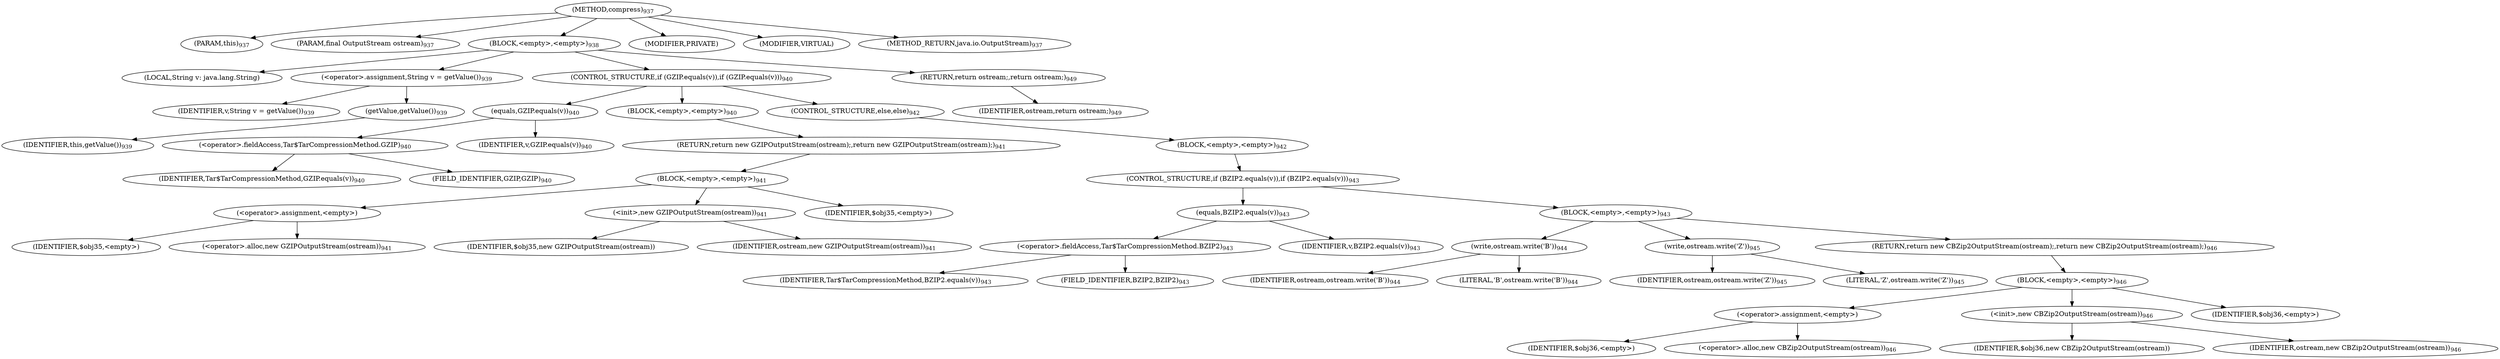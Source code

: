 digraph "compress" {  
"2040" [label = <(METHOD,compress)<SUB>937</SUB>> ]
"141" [label = <(PARAM,this)<SUB>937</SUB>> ]
"2041" [label = <(PARAM,final OutputStream ostream)<SUB>937</SUB>> ]
"2042" [label = <(BLOCK,&lt;empty&gt;,&lt;empty&gt;)<SUB>938</SUB>> ]
"2043" [label = <(LOCAL,String v: java.lang.String)> ]
"2044" [label = <(&lt;operator&gt;.assignment,String v = getValue())<SUB>939</SUB>> ]
"2045" [label = <(IDENTIFIER,v,String v = getValue())<SUB>939</SUB>> ]
"2046" [label = <(getValue,getValue())<SUB>939</SUB>> ]
"140" [label = <(IDENTIFIER,this,getValue())<SUB>939</SUB>> ]
"2047" [label = <(CONTROL_STRUCTURE,if (GZIP.equals(v)),if (GZIP.equals(v)))<SUB>940</SUB>> ]
"2048" [label = <(equals,GZIP.equals(v))<SUB>940</SUB>> ]
"2049" [label = <(&lt;operator&gt;.fieldAccess,Tar$TarCompressionMethod.GZIP)<SUB>940</SUB>> ]
"2050" [label = <(IDENTIFIER,Tar$TarCompressionMethod,GZIP.equals(v))<SUB>940</SUB>> ]
"2051" [label = <(FIELD_IDENTIFIER,GZIP,GZIP)<SUB>940</SUB>> ]
"2052" [label = <(IDENTIFIER,v,GZIP.equals(v))<SUB>940</SUB>> ]
"2053" [label = <(BLOCK,&lt;empty&gt;,&lt;empty&gt;)<SUB>940</SUB>> ]
"2054" [label = <(RETURN,return new GZIPOutputStream(ostream);,return new GZIPOutputStream(ostream);)<SUB>941</SUB>> ]
"2055" [label = <(BLOCK,&lt;empty&gt;,&lt;empty&gt;)<SUB>941</SUB>> ]
"2056" [label = <(&lt;operator&gt;.assignment,&lt;empty&gt;)> ]
"2057" [label = <(IDENTIFIER,$obj35,&lt;empty&gt;)> ]
"2058" [label = <(&lt;operator&gt;.alloc,new GZIPOutputStream(ostream))<SUB>941</SUB>> ]
"2059" [label = <(&lt;init&gt;,new GZIPOutputStream(ostream))<SUB>941</SUB>> ]
"2060" [label = <(IDENTIFIER,$obj35,new GZIPOutputStream(ostream))> ]
"2061" [label = <(IDENTIFIER,ostream,new GZIPOutputStream(ostream))<SUB>941</SUB>> ]
"2062" [label = <(IDENTIFIER,$obj35,&lt;empty&gt;)> ]
"2063" [label = <(CONTROL_STRUCTURE,else,else)<SUB>942</SUB>> ]
"2064" [label = <(BLOCK,&lt;empty&gt;,&lt;empty&gt;)<SUB>942</SUB>> ]
"2065" [label = <(CONTROL_STRUCTURE,if (BZIP2.equals(v)),if (BZIP2.equals(v)))<SUB>943</SUB>> ]
"2066" [label = <(equals,BZIP2.equals(v))<SUB>943</SUB>> ]
"2067" [label = <(&lt;operator&gt;.fieldAccess,Tar$TarCompressionMethod.BZIP2)<SUB>943</SUB>> ]
"2068" [label = <(IDENTIFIER,Tar$TarCompressionMethod,BZIP2.equals(v))<SUB>943</SUB>> ]
"2069" [label = <(FIELD_IDENTIFIER,BZIP2,BZIP2)<SUB>943</SUB>> ]
"2070" [label = <(IDENTIFIER,v,BZIP2.equals(v))<SUB>943</SUB>> ]
"2071" [label = <(BLOCK,&lt;empty&gt;,&lt;empty&gt;)<SUB>943</SUB>> ]
"2072" [label = <(write,ostream.write('B'))<SUB>944</SUB>> ]
"2073" [label = <(IDENTIFIER,ostream,ostream.write('B'))<SUB>944</SUB>> ]
"2074" [label = <(LITERAL,'B',ostream.write('B'))<SUB>944</SUB>> ]
"2075" [label = <(write,ostream.write('Z'))<SUB>945</SUB>> ]
"2076" [label = <(IDENTIFIER,ostream,ostream.write('Z'))<SUB>945</SUB>> ]
"2077" [label = <(LITERAL,'Z',ostream.write('Z'))<SUB>945</SUB>> ]
"2078" [label = <(RETURN,return new CBZip2OutputStream(ostream);,return new CBZip2OutputStream(ostream);)<SUB>946</SUB>> ]
"2079" [label = <(BLOCK,&lt;empty&gt;,&lt;empty&gt;)<SUB>946</SUB>> ]
"2080" [label = <(&lt;operator&gt;.assignment,&lt;empty&gt;)> ]
"2081" [label = <(IDENTIFIER,$obj36,&lt;empty&gt;)> ]
"2082" [label = <(&lt;operator&gt;.alloc,new CBZip2OutputStream(ostream))<SUB>946</SUB>> ]
"2083" [label = <(&lt;init&gt;,new CBZip2OutputStream(ostream))<SUB>946</SUB>> ]
"2084" [label = <(IDENTIFIER,$obj36,new CBZip2OutputStream(ostream))> ]
"2085" [label = <(IDENTIFIER,ostream,new CBZip2OutputStream(ostream))<SUB>946</SUB>> ]
"2086" [label = <(IDENTIFIER,$obj36,&lt;empty&gt;)> ]
"2087" [label = <(RETURN,return ostream;,return ostream;)<SUB>949</SUB>> ]
"2088" [label = <(IDENTIFIER,ostream,return ostream;)<SUB>949</SUB>> ]
"2089" [label = <(MODIFIER,PRIVATE)> ]
"2090" [label = <(MODIFIER,VIRTUAL)> ]
"2091" [label = <(METHOD_RETURN,java.io.OutputStream)<SUB>937</SUB>> ]
  "2040" -> "141" 
  "2040" -> "2041" 
  "2040" -> "2042" 
  "2040" -> "2089" 
  "2040" -> "2090" 
  "2040" -> "2091" 
  "2042" -> "2043" 
  "2042" -> "2044" 
  "2042" -> "2047" 
  "2042" -> "2087" 
  "2044" -> "2045" 
  "2044" -> "2046" 
  "2046" -> "140" 
  "2047" -> "2048" 
  "2047" -> "2053" 
  "2047" -> "2063" 
  "2048" -> "2049" 
  "2048" -> "2052" 
  "2049" -> "2050" 
  "2049" -> "2051" 
  "2053" -> "2054" 
  "2054" -> "2055" 
  "2055" -> "2056" 
  "2055" -> "2059" 
  "2055" -> "2062" 
  "2056" -> "2057" 
  "2056" -> "2058" 
  "2059" -> "2060" 
  "2059" -> "2061" 
  "2063" -> "2064" 
  "2064" -> "2065" 
  "2065" -> "2066" 
  "2065" -> "2071" 
  "2066" -> "2067" 
  "2066" -> "2070" 
  "2067" -> "2068" 
  "2067" -> "2069" 
  "2071" -> "2072" 
  "2071" -> "2075" 
  "2071" -> "2078" 
  "2072" -> "2073" 
  "2072" -> "2074" 
  "2075" -> "2076" 
  "2075" -> "2077" 
  "2078" -> "2079" 
  "2079" -> "2080" 
  "2079" -> "2083" 
  "2079" -> "2086" 
  "2080" -> "2081" 
  "2080" -> "2082" 
  "2083" -> "2084" 
  "2083" -> "2085" 
  "2087" -> "2088" 
}

